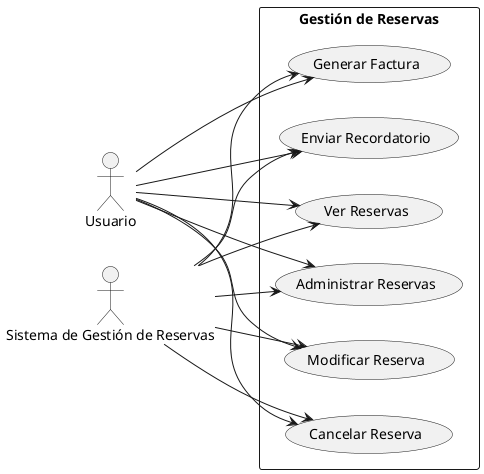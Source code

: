 @startuml
left to right direction
actor Usuario as User
actor "Sistema de Gestión de Reservas" as System

rectangle "Gestión de Reservas" {
    usecase "Ver Reservas" as VerReservas
    usecase "Administrar Reservas" as AdminReservas
    usecase "Modificar Reserva" as ModificarReserva
    usecase "Cancelar Reserva" as CancelarReserva
    usecase "Generar Factura" as GenerarFactura
    usecase "Enviar Recordatorio" as EnviarRecordatorio
}

User --> VerReservas
User --> AdminReservas
User --> ModificarReserva
User --> CancelarReserva
User --> GenerarFactura
User --> EnviarRecordatorio

System --> VerReservas
System --> AdminReservas
System --> ModificarReserva
System --> CancelarReserva
System --> GenerarFactura
System --> EnviarRecordatorio

@enduml
